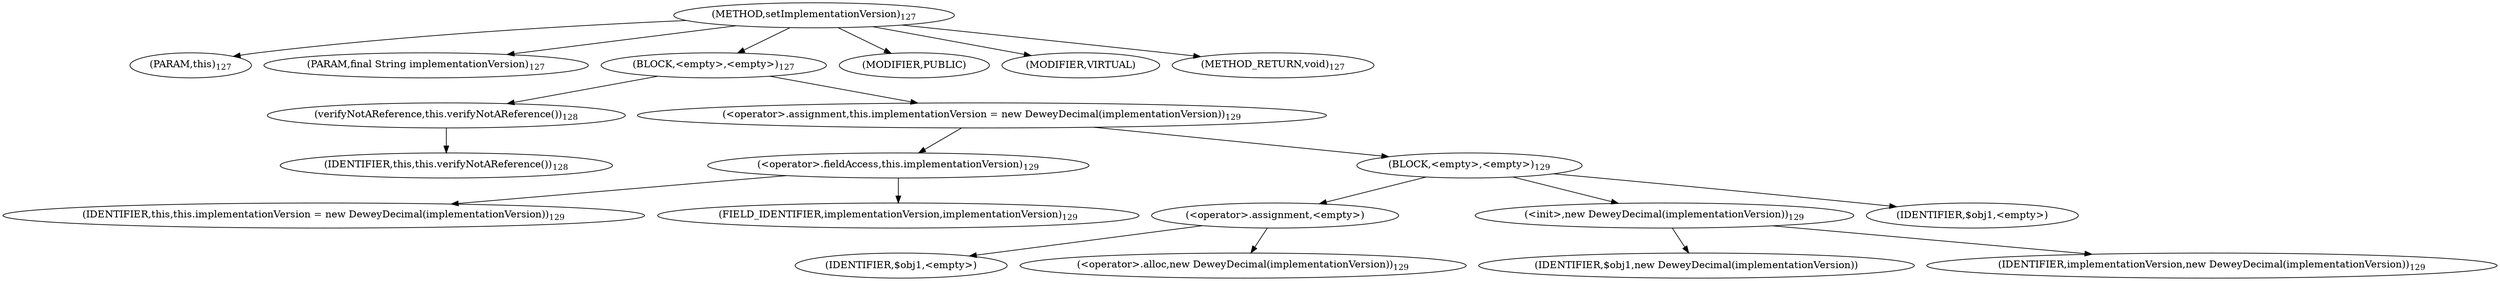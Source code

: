 digraph "setImplementationVersion" {  
"122" [label = <(METHOD,setImplementationVersion)<SUB>127</SUB>> ]
"19" [label = <(PARAM,this)<SUB>127</SUB>> ]
"123" [label = <(PARAM,final String implementationVersion)<SUB>127</SUB>> ]
"124" [label = <(BLOCK,&lt;empty&gt;,&lt;empty&gt;)<SUB>127</SUB>> ]
"125" [label = <(verifyNotAReference,this.verifyNotAReference())<SUB>128</SUB>> ]
"18" [label = <(IDENTIFIER,this,this.verifyNotAReference())<SUB>128</SUB>> ]
"126" [label = <(&lt;operator&gt;.assignment,this.implementationVersion = new DeweyDecimal(implementationVersion))<SUB>129</SUB>> ]
"127" [label = <(&lt;operator&gt;.fieldAccess,this.implementationVersion)<SUB>129</SUB>> ]
"20" [label = <(IDENTIFIER,this,this.implementationVersion = new DeweyDecimal(implementationVersion))<SUB>129</SUB>> ]
"128" [label = <(FIELD_IDENTIFIER,implementationVersion,implementationVersion)<SUB>129</SUB>> ]
"129" [label = <(BLOCK,&lt;empty&gt;,&lt;empty&gt;)<SUB>129</SUB>> ]
"130" [label = <(&lt;operator&gt;.assignment,&lt;empty&gt;)> ]
"131" [label = <(IDENTIFIER,$obj1,&lt;empty&gt;)> ]
"132" [label = <(&lt;operator&gt;.alloc,new DeweyDecimal(implementationVersion))<SUB>129</SUB>> ]
"133" [label = <(&lt;init&gt;,new DeweyDecimal(implementationVersion))<SUB>129</SUB>> ]
"134" [label = <(IDENTIFIER,$obj1,new DeweyDecimal(implementationVersion))> ]
"135" [label = <(IDENTIFIER,implementationVersion,new DeweyDecimal(implementationVersion))<SUB>129</SUB>> ]
"136" [label = <(IDENTIFIER,$obj1,&lt;empty&gt;)> ]
"137" [label = <(MODIFIER,PUBLIC)> ]
"138" [label = <(MODIFIER,VIRTUAL)> ]
"139" [label = <(METHOD_RETURN,void)<SUB>127</SUB>> ]
  "122" -> "19" 
  "122" -> "123" 
  "122" -> "124" 
  "122" -> "137" 
  "122" -> "138" 
  "122" -> "139" 
  "124" -> "125" 
  "124" -> "126" 
  "125" -> "18" 
  "126" -> "127" 
  "126" -> "129" 
  "127" -> "20" 
  "127" -> "128" 
  "129" -> "130" 
  "129" -> "133" 
  "129" -> "136" 
  "130" -> "131" 
  "130" -> "132" 
  "133" -> "134" 
  "133" -> "135" 
}
